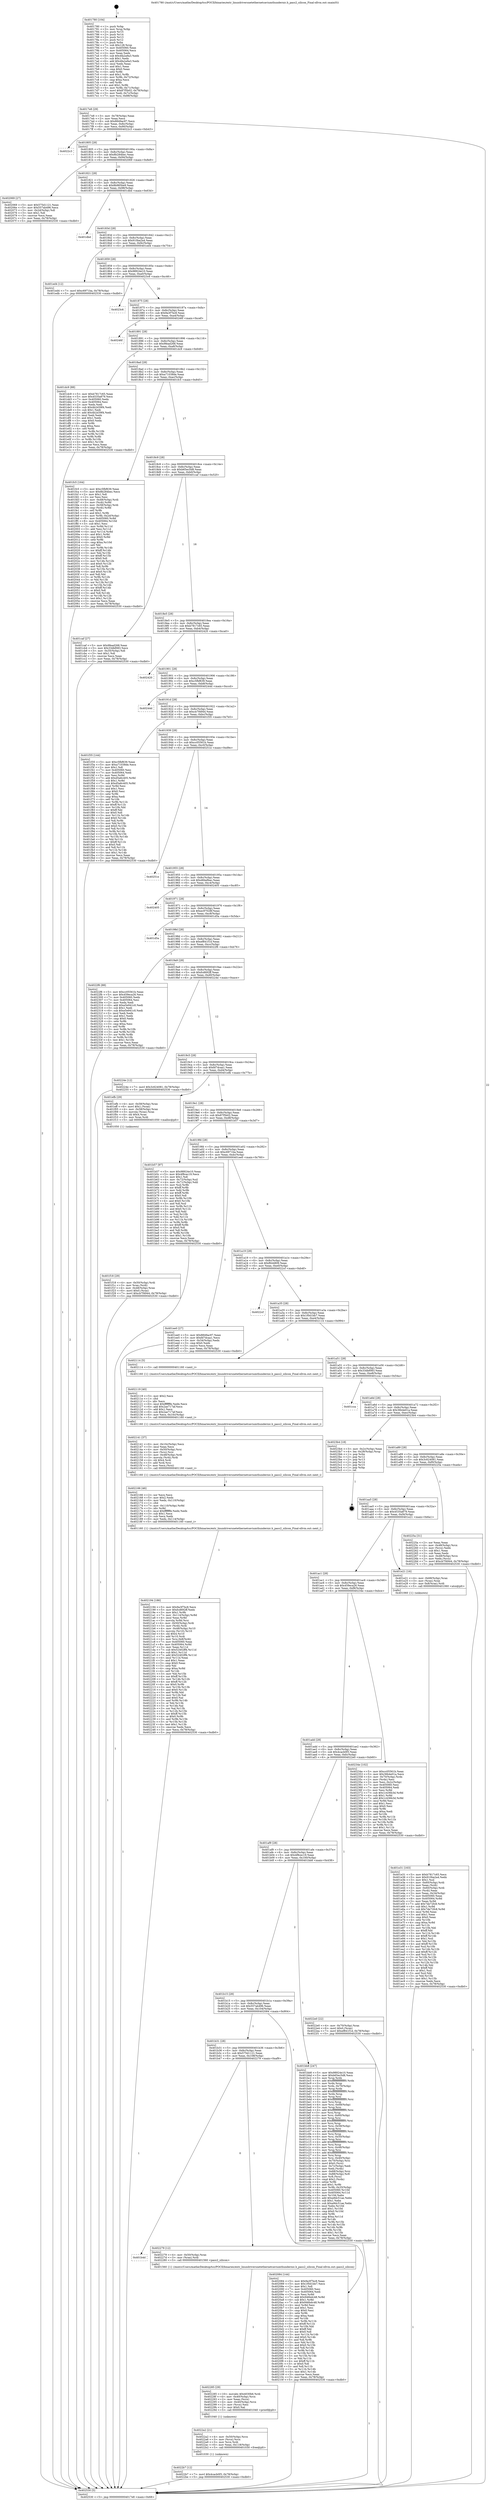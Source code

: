 digraph "0x401780" {
  label = "0x401780 (/mnt/c/Users/mathe/Desktop/tcc/POCII/binaries/extr_linuxdriversnetethernetcaviumthundernic.h_pass2_silicon_Final-ollvm.out::main(0))"
  labelloc = "t"
  node[shape=record]

  Entry [label="",width=0.3,height=0.3,shape=circle,fillcolor=black,style=filled]
  "0x4017e8" [label="{
     0x4017e8 [29]\l
     | [instrs]\l
     &nbsp;&nbsp;0x4017e8 \<+3\>: mov -0x78(%rbp),%eax\l
     &nbsp;&nbsp;0x4017eb \<+2\>: mov %eax,%ecx\l
     &nbsp;&nbsp;0x4017ed \<+6\>: sub $0x8849ac97,%ecx\l
     &nbsp;&nbsp;0x4017f3 \<+6\>: mov %eax,-0x8c(%rbp)\l
     &nbsp;&nbsp;0x4017f9 \<+6\>: mov %ecx,-0x90(%rbp)\l
     &nbsp;&nbsp;0x4017ff \<+6\>: je 00000000004022c3 \<main+0xb43\>\l
  }"]
  "0x4022c3" [label="{
     0x4022c3\l
  }", style=dashed]
  "0x401805" [label="{
     0x401805 [28]\l
     | [instrs]\l
     &nbsp;&nbsp;0x401805 \<+5\>: jmp 000000000040180a \<main+0x8a\>\l
     &nbsp;&nbsp;0x40180a \<+6\>: mov -0x8c(%rbp),%eax\l
     &nbsp;&nbsp;0x401810 \<+5\>: sub $0x8b284bec,%eax\l
     &nbsp;&nbsp;0x401815 \<+6\>: mov %eax,-0x94(%rbp)\l
     &nbsp;&nbsp;0x40181b \<+6\>: je 0000000000402069 \<main+0x8e9\>\l
  }"]
  Exit [label="",width=0.3,height=0.3,shape=circle,fillcolor=black,style=filled,peripheries=2]
  "0x402069" [label="{
     0x402069 [27]\l
     | [instrs]\l
     &nbsp;&nbsp;0x402069 \<+5\>: mov $0x575d1121,%eax\l
     &nbsp;&nbsp;0x40206e \<+5\>: mov $0x557ab496,%ecx\l
     &nbsp;&nbsp;0x402073 \<+3\>: mov -0x2d(%rbp),%dl\l
     &nbsp;&nbsp;0x402076 \<+3\>: test $0x1,%dl\l
     &nbsp;&nbsp;0x402079 \<+3\>: cmovne %ecx,%eax\l
     &nbsp;&nbsp;0x40207c \<+3\>: mov %eax,-0x78(%rbp)\l
     &nbsp;&nbsp;0x40207f \<+5\>: jmp 0000000000402530 \<main+0xdb0\>\l
  }"]
  "0x401821" [label="{
     0x401821 [28]\l
     | [instrs]\l
     &nbsp;&nbsp;0x401821 \<+5\>: jmp 0000000000401826 \<main+0xa6\>\l
     &nbsp;&nbsp;0x401826 \<+6\>: mov -0x8c(%rbp),%eax\l
     &nbsp;&nbsp;0x40182c \<+5\>: sub $0x8b985be9,%eax\l
     &nbsp;&nbsp;0x401831 \<+6\>: mov %eax,-0x98(%rbp)\l
     &nbsp;&nbsp;0x401837 \<+6\>: je 0000000000401dbd \<main+0x63d\>\l
  }"]
  "0x4022b7" [label="{
     0x4022b7 [12]\l
     | [instrs]\l
     &nbsp;&nbsp;0x4022b7 \<+7\>: movl $0x4cacb0f3,-0x78(%rbp)\l
     &nbsp;&nbsp;0x4022be \<+5\>: jmp 0000000000402530 \<main+0xdb0\>\l
  }"]
  "0x401dbd" [label="{
     0x401dbd\l
  }", style=dashed]
  "0x40183d" [label="{
     0x40183d [28]\l
     | [instrs]\l
     &nbsp;&nbsp;0x40183d \<+5\>: jmp 0000000000401842 \<main+0xc2\>\l
     &nbsp;&nbsp;0x401842 \<+6\>: mov -0x8c(%rbp),%eax\l
     &nbsp;&nbsp;0x401848 \<+5\>: sub $0x910ba2a4,%eax\l
     &nbsp;&nbsp;0x40184d \<+6\>: mov %eax,-0x9c(%rbp)\l
     &nbsp;&nbsp;0x401853 \<+6\>: je 0000000000401ed4 \<main+0x754\>\l
  }"]
  "0x4022a2" [label="{
     0x4022a2 [21]\l
     | [instrs]\l
     &nbsp;&nbsp;0x4022a2 \<+4\>: mov -0x50(%rbp),%rcx\l
     &nbsp;&nbsp;0x4022a6 \<+3\>: mov (%rcx),%rcx\l
     &nbsp;&nbsp;0x4022a9 \<+3\>: mov %rcx,%rdi\l
     &nbsp;&nbsp;0x4022ac \<+6\>: mov %eax,-0x118(%rbp)\l
     &nbsp;&nbsp;0x4022b2 \<+5\>: call 0000000000401030 \<free@plt\>\l
     | [calls]\l
     &nbsp;&nbsp;0x401030 \{1\} (unknown)\l
  }"]
  "0x401ed4" [label="{
     0x401ed4 [12]\l
     | [instrs]\l
     &nbsp;&nbsp;0x401ed4 \<+7\>: movl $0xc6971ba,-0x78(%rbp)\l
     &nbsp;&nbsp;0x401edb \<+5\>: jmp 0000000000402530 \<main+0xdb0\>\l
  }"]
  "0x401859" [label="{
     0x401859 [28]\l
     | [instrs]\l
     &nbsp;&nbsp;0x401859 \<+5\>: jmp 000000000040185e \<main+0xde\>\l
     &nbsp;&nbsp;0x40185e \<+6\>: mov -0x8c(%rbp),%eax\l
     &nbsp;&nbsp;0x401864 \<+5\>: sub $0x98924e10,%eax\l
     &nbsp;&nbsp;0x401869 \<+6\>: mov %eax,-0xa0(%rbp)\l
     &nbsp;&nbsp;0x40186f \<+6\>: je 00000000004023c6 \<main+0xc46\>\l
  }"]
  "0x402285" [label="{
     0x402285 [29]\l
     | [instrs]\l
     &nbsp;&nbsp;0x402285 \<+10\>: movabs $0x4030b6,%rdi\l
     &nbsp;&nbsp;0x40228f \<+4\>: mov -0x40(%rbp),%rcx\l
     &nbsp;&nbsp;0x402293 \<+2\>: mov %eax,(%rcx)\l
     &nbsp;&nbsp;0x402295 \<+4\>: mov -0x40(%rbp),%rcx\l
     &nbsp;&nbsp;0x402299 \<+2\>: mov (%rcx),%esi\l
     &nbsp;&nbsp;0x40229b \<+2\>: mov $0x0,%al\l
     &nbsp;&nbsp;0x40229d \<+5\>: call 0000000000401040 \<printf@plt\>\l
     | [calls]\l
     &nbsp;&nbsp;0x401040 \{1\} (unknown)\l
  }"]
  "0x4023c6" [label="{
     0x4023c6\l
  }", style=dashed]
  "0x401875" [label="{
     0x401875 [28]\l
     | [instrs]\l
     &nbsp;&nbsp;0x401875 \<+5\>: jmp 000000000040187a \<main+0xfa\>\l
     &nbsp;&nbsp;0x40187a \<+6\>: mov -0x8c(%rbp),%eax\l
     &nbsp;&nbsp;0x401880 \<+5\>: sub $0x9a3f7bc8,%eax\l
     &nbsp;&nbsp;0x401885 \<+6\>: mov %eax,-0xa4(%rbp)\l
     &nbsp;&nbsp;0x40188b \<+6\>: je 000000000040246f \<main+0xcef\>\l
  }"]
  "0x401b4d" [label="{
     0x401b4d\l
  }", style=dashed]
  "0x40246f" [label="{
     0x40246f\l
  }", style=dashed]
  "0x401891" [label="{
     0x401891 [28]\l
     | [instrs]\l
     &nbsp;&nbsp;0x401891 \<+5\>: jmp 0000000000401896 \<main+0x116\>\l
     &nbsp;&nbsp;0x401896 \<+6\>: mov -0x8c(%rbp),%eax\l
     &nbsp;&nbsp;0x40189c \<+5\>: sub $0x9fead268,%eax\l
     &nbsp;&nbsp;0x4018a1 \<+6\>: mov %eax,-0xa8(%rbp)\l
     &nbsp;&nbsp;0x4018a7 \<+6\>: je 0000000000401dc9 \<main+0x649\>\l
  }"]
  "0x402279" [label="{
     0x402279 [12]\l
     | [instrs]\l
     &nbsp;&nbsp;0x402279 \<+4\>: mov -0x50(%rbp),%rax\l
     &nbsp;&nbsp;0x40227d \<+3\>: mov (%rax),%rdi\l
     &nbsp;&nbsp;0x402280 \<+5\>: call 0000000000401560 \<pass2_silicon\>\l
     | [calls]\l
     &nbsp;&nbsp;0x401560 \{1\} (/mnt/c/Users/mathe/Desktop/tcc/POCII/binaries/extr_linuxdriversnetethernetcaviumthundernic.h_pass2_silicon_Final-ollvm.out::pass2_silicon)\l
  }"]
  "0x401dc9" [label="{
     0x401dc9 [88]\l
     | [instrs]\l
     &nbsp;&nbsp;0x401dc9 \<+5\>: mov $0xb7817c65,%eax\l
     &nbsp;&nbsp;0x401dce \<+5\>: mov $0x4535a879,%ecx\l
     &nbsp;&nbsp;0x401dd3 \<+7\>: mov 0x405060,%edx\l
     &nbsp;&nbsp;0x401dda \<+7\>: mov 0x405064,%esi\l
     &nbsp;&nbsp;0x401de1 \<+2\>: mov %edx,%edi\l
     &nbsp;&nbsp;0x401de3 \<+6\>: sub $0x4b2d39f4,%edi\l
     &nbsp;&nbsp;0x401de9 \<+3\>: sub $0x1,%edi\l
     &nbsp;&nbsp;0x401dec \<+6\>: add $0x4b2d39f4,%edi\l
     &nbsp;&nbsp;0x401df2 \<+3\>: imul %edi,%edx\l
     &nbsp;&nbsp;0x401df5 \<+3\>: and $0x1,%edx\l
     &nbsp;&nbsp;0x401df8 \<+3\>: cmp $0x0,%edx\l
     &nbsp;&nbsp;0x401dfb \<+4\>: sete %r8b\l
     &nbsp;&nbsp;0x401dff \<+3\>: cmp $0xa,%esi\l
     &nbsp;&nbsp;0x401e02 \<+4\>: setl %r9b\l
     &nbsp;&nbsp;0x401e06 \<+3\>: mov %r8b,%r10b\l
     &nbsp;&nbsp;0x401e09 \<+3\>: and %r9b,%r10b\l
     &nbsp;&nbsp;0x401e0c \<+3\>: xor %r9b,%r8b\l
     &nbsp;&nbsp;0x401e0f \<+3\>: or %r8b,%r10b\l
     &nbsp;&nbsp;0x401e12 \<+4\>: test $0x1,%r10b\l
     &nbsp;&nbsp;0x401e16 \<+3\>: cmovne %ecx,%eax\l
     &nbsp;&nbsp;0x401e19 \<+3\>: mov %eax,-0x78(%rbp)\l
     &nbsp;&nbsp;0x401e1c \<+5\>: jmp 0000000000402530 \<main+0xdb0\>\l
  }"]
  "0x4018ad" [label="{
     0x4018ad [28]\l
     | [instrs]\l
     &nbsp;&nbsp;0x4018ad \<+5\>: jmp 00000000004018b2 \<main+0x132\>\l
     &nbsp;&nbsp;0x4018b2 \<+6\>: mov -0x8c(%rbp),%eax\l
     &nbsp;&nbsp;0x4018b8 \<+5\>: sub $0xa71038de,%eax\l
     &nbsp;&nbsp;0x4018bd \<+6\>: mov %eax,-0xac(%rbp)\l
     &nbsp;&nbsp;0x4018c3 \<+6\>: je 0000000000401fc5 \<main+0x845\>\l
  }"]
  "0x402194" [label="{
     0x402194 [186]\l
     | [instrs]\l
     &nbsp;&nbsp;0x402194 \<+5\>: mov $0x9a3f7bc8,%ecx\l
     &nbsp;&nbsp;0x402199 \<+5\>: mov $0xfcd692ff,%edx\l
     &nbsp;&nbsp;0x40219e \<+3\>: mov $0x1,%r9b\l
     &nbsp;&nbsp;0x4021a1 \<+7\>: mov -0x114(%rbp),%r8d\l
     &nbsp;&nbsp;0x4021a8 \<+4\>: imul %eax,%r8d\l
     &nbsp;&nbsp;0x4021ac \<+3\>: movslq %r8d,%rsi\l
     &nbsp;&nbsp;0x4021af \<+4\>: mov -0x50(%rbp),%rdi\l
     &nbsp;&nbsp;0x4021b3 \<+3\>: mov (%rdi),%rdi\l
     &nbsp;&nbsp;0x4021b6 \<+4\>: mov -0x48(%rbp),%r10\l
     &nbsp;&nbsp;0x4021ba \<+3\>: movslq (%r10),%r10\l
     &nbsp;&nbsp;0x4021bd \<+4\>: shl $0x4,%r10\l
     &nbsp;&nbsp;0x4021c1 \<+3\>: add %r10,%rdi\l
     &nbsp;&nbsp;0x4021c4 \<+4\>: mov %rsi,0x8(%rdi)\l
     &nbsp;&nbsp;0x4021c8 \<+7\>: mov 0x405060,%eax\l
     &nbsp;&nbsp;0x4021cf \<+8\>: mov 0x405064,%r8d\l
     &nbsp;&nbsp;0x4021d7 \<+3\>: mov %eax,%r11d\l
     &nbsp;&nbsp;0x4021da \<+7\>: sub $0x52402ff4,%r11d\l
     &nbsp;&nbsp;0x4021e1 \<+4\>: sub $0x1,%r11d\l
     &nbsp;&nbsp;0x4021e5 \<+7\>: add $0x52402ff4,%r11d\l
     &nbsp;&nbsp;0x4021ec \<+4\>: imul %r11d,%eax\l
     &nbsp;&nbsp;0x4021f0 \<+3\>: and $0x1,%eax\l
     &nbsp;&nbsp;0x4021f3 \<+3\>: cmp $0x0,%eax\l
     &nbsp;&nbsp;0x4021f6 \<+3\>: sete %bl\l
     &nbsp;&nbsp;0x4021f9 \<+4\>: cmp $0xa,%r8d\l
     &nbsp;&nbsp;0x4021fd \<+4\>: setl %r14b\l
     &nbsp;&nbsp;0x402201 \<+3\>: mov %bl,%r15b\l
     &nbsp;&nbsp;0x402204 \<+4\>: xor $0xff,%r15b\l
     &nbsp;&nbsp;0x402208 \<+3\>: mov %r14b,%r12b\l
     &nbsp;&nbsp;0x40220b \<+4\>: xor $0xff,%r12b\l
     &nbsp;&nbsp;0x40220f \<+4\>: xor $0x0,%r9b\l
     &nbsp;&nbsp;0x402213 \<+3\>: mov %r15b,%r13b\l
     &nbsp;&nbsp;0x402216 \<+4\>: and $0x0,%r13b\l
     &nbsp;&nbsp;0x40221a \<+3\>: and %r9b,%bl\l
     &nbsp;&nbsp;0x40221d \<+3\>: mov %r12b,%al\l
     &nbsp;&nbsp;0x402220 \<+2\>: and $0x0,%al\l
     &nbsp;&nbsp;0x402222 \<+3\>: and %r9b,%r14b\l
     &nbsp;&nbsp;0x402225 \<+3\>: or %bl,%r13b\l
     &nbsp;&nbsp;0x402228 \<+3\>: or %r14b,%al\l
     &nbsp;&nbsp;0x40222b \<+3\>: xor %al,%r13b\l
     &nbsp;&nbsp;0x40222e \<+3\>: or %r12b,%r15b\l
     &nbsp;&nbsp;0x402231 \<+4\>: xor $0xff,%r15b\l
     &nbsp;&nbsp;0x402235 \<+4\>: or $0x0,%r9b\l
     &nbsp;&nbsp;0x402239 \<+3\>: and %r9b,%r15b\l
     &nbsp;&nbsp;0x40223c \<+3\>: or %r15b,%r13b\l
     &nbsp;&nbsp;0x40223f \<+4\>: test $0x1,%r13b\l
     &nbsp;&nbsp;0x402243 \<+3\>: cmovne %edx,%ecx\l
     &nbsp;&nbsp;0x402246 \<+3\>: mov %ecx,-0x78(%rbp)\l
     &nbsp;&nbsp;0x402249 \<+5\>: jmp 0000000000402530 \<main+0xdb0\>\l
  }"]
  "0x401fc5" [label="{
     0x401fc5 [164]\l
     | [instrs]\l
     &nbsp;&nbsp;0x401fc5 \<+5\>: mov $0xc5fbf639,%eax\l
     &nbsp;&nbsp;0x401fca \<+5\>: mov $0x8b284bec,%ecx\l
     &nbsp;&nbsp;0x401fcf \<+2\>: mov $0x1,%dl\l
     &nbsp;&nbsp;0x401fd1 \<+2\>: xor %esi,%esi\l
     &nbsp;&nbsp;0x401fd3 \<+4\>: mov -0x48(%rbp),%rdi\l
     &nbsp;&nbsp;0x401fd7 \<+3\>: mov (%rdi),%r8d\l
     &nbsp;&nbsp;0x401fda \<+4\>: mov -0x58(%rbp),%rdi\l
     &nbsp;&nbsp;0x401fde \<+3\>: cmp (%rdi),%r8d\l
     &nbsp;&nbsp;0x401fe1 \<+4\>: setl %r9b\l
     &nbsp;&nbsp;0x401fe5 \<+4\>: and $0x1,%r9b\l
     &nbsp;&nbsp;0x401fe9 \<+4\>: mov %r9b,-0x2d(%rbp)\l
     &nbsp;&nbsp;0x401fed \<+8\>: mov 0x405060,%r8d\l
     &nbsp;&nbsp;0x401ff5 \<+8\>: mov 0x405064,%r10d\l
     &nbsp;&nbsp;0x401ffd \<+3\>: sub $0x1,%esi\l
     &nbsp;&nbsp;0x402000 \<+3\>: mov %r8d,%r11d\l
     &nbsp;&nbsp;0x402003 \<+3\>: add %esi,%r11d\l
     &nbsp;&nbsp;0x402006 \<+4\>: imul %r11d,%r8d\l
     &nbsp;&nbsp;0x40200a \<+4\>: and $0x1,%r8d\l
     &nbsp;&nbsp;0x40200e \<+4\>: cmp $0x0,%r8d\l
     &nbsp;&nbsp;0x402012 \<+4\>: sete %r9b\l
     &nbsp;&nbsp;0x402016 \<+4\>: cmp $0xa,%r10d\l
     &nbsp;&nbsp;0x40201a \<+3\>: setl %bl\l
     &nbsp;&nbsp;0x40201d \<+3\>: mov %r9b,%r14b\l
     &nbsp;&nbsp;0x402020 \<+4\>: xor $0xff,%r14b\l
     &nbsp;&nbsp;0x402024 \<+3\>: mov %bl,%r15b\l
     &nbsp;&nbsp;0x402027 \<+4\>: xor $0xff,%r15b\l
     &nbsp;&nbsp;0x40202b \<+3\>: xor $0x0,%dl\l
     &nbsp;&nbsp;0x40202e \<+3\>: mov %r14b,%r12b\l
     &nbsp;&nbsp;0x402031 \<+4\>: and $0x0,%r12b\l
     &nbsp;&nbsp;0x402035 \<+3\>: and %dl,%r9b\l
     &nbsp;&nbsp;0x402038 \<+3\>: mov %r15b,%r13b\l
     &nbsp;&nbsp;0x40203b \<+4\>: and $0x0,%r13b\l
     &nbsp;&nbsp;0x40203f \<+2\>: and %dl,%bl\l
     &nbsp;&nbsp;0x402041 \<+3\>: or %r9b,%r12b\l
     &nbsp;&nbsp;0x402044 \<+3\>: or %bl,%r13b\l
     &nbsp;&nbsp;0x402047 \<+3\>: xor %r13b,%r12b\l
     &nbsp;&nbsp;0x40204a \<+3\>: or %r15b,%r14b\l
     &nbsp;&nbsp;0x40204d \<+4\>: xor $0xff,%r14b\l
     &nbsp;&nbsp;0x402051 \<+3\>: or $0x0,%dl\l
     &nbsp;&nbsp;0x402054 \<+3\>: and %dl,%r14b\l
     &nbsp;&nbsp;0x402057 \<+3\>: or %r14b,%r12b\l
     &nbsp;&nbsp;0x40205a \<+4\>: test $0x1,%r12b\l
     &nbsp;&nbsp;0x40205e \<+3\>: cmovne %ecx,%eax\l
     &nbsp;&nbsp;0x402061 \<+3\>: mov %eax,-0x78(%rbp)\l
     &nbsp;&nbsp;0x402064 \<+5\>: jmp 0000000000402530 \<main+0xdb0\>\l
  }"]
  "0x4018c9" [label="{
     0x4018c9 [28]\l
     | [instrs]\l
     &nbsp;&nbsp;0x4018c9 \<+5\>: jmp 00000000004018ce \<main+0x14e\>\l
     &nbsp;&nbsp;0x4018ce \<+6\>: mov -0x8c(%rbp),%eax\l
     &nbsp;&nbsp;0x4018d4 \<+5\>: sub $0xb65ec5d8,%eax\l
     &nbsp;&nbsp;0x4018d9 \<+6\>: mov %eax,-0xb0(%rbp)\l
     &nbsp;&nbsp;0x4018df \<+6\>: je 0000000000401caf \<main+0x52f\>\l
  }"]
  "0x402166" [label="{
     0x402166 [46]\l
     | [instrs]\l
     &nbsp;&nbsp;0x402166 \<+2\>: xor %ecx,%ecx\l
     &nbsp;&nbsp;0x402168 \<+5\>: mov $0x2,%edx\l
     &nbsp;&nbsp;0x40216d \<+6\>: mov %edx,-0x110(%rbp)\l
     &nbsp;&nbsp;0x402173 \<+1\>: cltd\l
     &nbsp;&nbsp;0x402174 \<+7\>: mov -0x110(%rbp),%r8d\l
     &nbsp;&nbsp;0x40217b \<+3\>: idiv %r8d\l
     &nbsp;&nbsp;0x40217e \<+6\>: imul $0xfffffffe,%edx,%edx\l
     &nbsp;&nbsp;0x402184 \<+3\>: sub $0x1,%ecx\l
     &nbsp;&nbsp;0x402187 \<+2\>: sub %ecx,%edx\l
     &nbsp;&nbsp;0x402189 \<+6\>: mov %edx,-0x114(%rbp)\l
     &nbsp;&nbsp;0x40218f \<+5\>: call 0000000000401160 \<next_i\>\l
     | [calls]\l
     &nbsp;&nbsp;0x401160 \{1\} (/mnt/c/Users/mathe/Desktop/tcc/POCII/binaries/extr_linuxdriversnetethernetcaviumthundernic.h_pass2_silicon_Final-ollvm.out::next_i)\l
  }"]
  "0x401caf" [label="{
     0x401caf [27]\l
     | [instrs]\l
     &nbsp;&nbsp;0x401caf \<+5\>: mov $0x9fead268,%eax\l
     &nbsp;&nbsp;0x401cb4 \<+5\>: mov $0x33dbf083,%ecx\l
     &nbsp;&nbsp;0x401cb9 \<+3\>: mov -0x35(%rbp),%dl\l
     &nbsp;&nbsp;0x401cbc \<+3\>: test $0x1,%dl\l
     &nbsp;&nbsp;0x401cbf \<+3\>: cmovne %ecx,%eax\l
     &nbsp;&nbsp;0x401cc2 \<+3\>: mov %eax,-0x78(%rbp)\l
     &nbsp;&nbsp;0x401cc5 \<+5\>: jmp 0000000000402530 \<main+0xdb0\>\l
  }"]
  "0x4018e5" [label="{
     0x4018e5 [28]\l
     | [instrs]\l
     &nbsp;&nbsp;0x4018e5 \<+5\>: jmp 00000000004018ea \<main+0x16a\>\l
     &nbsp;&nbsp;0x4018ea \<+6\>: mov -0x8c(%rbp),%eax\l
     &nbsp;&nbsp;0x4018f0 \<+5\>: sub $0xb7817c65,%eax\l
     &nbsp;&nbsp;0x4018f5 \<+6\>: mov %eax,-0xb4(%rbp)\l
     &nbsp;&nbsp;0x4018fb \<+6\>: je 0000000000402420 \<main+0xca0\>\l
  }"]
  "0x402141" [label="{
     0x402141 [37]\l
     | [instrs]\l
     &nbsp;&nbsp;0x402141 \<+6\>: mov -0x10c(%rbp),%ecx\l
     &nbsp;&nbsp;0x402147 \<+3\>: imul %eax,%ecx\l
     &nbsp;&nbsp;0x40214a \<+4\>: mov -0x50(%rbp),%rsi\l
     &nbsp;&nbsp;0x40214e \<+3\>: mov (%rsi),%rsi\l
     &nbsp;&nbsp;0x402151 \<+4\>: mov -0x48(%rbp),%rdi\l
     &nbsp;&nbsp;0x402155 \<+3\>: movslq (%rdi),%rdi\l
     &nbsp;&nbsp;0x402158 \<+4\>: shl $0x4,%rdi\l
     &nbsp;&nbsp;0x40215c \<+3\>: add %rdi,%rsi\l
     &nbsp;&nbsp;0x40215f \<+2\>: mov %ecx,(%rsi)\l
     &nbsp;&nbsp;0x402161 \<+5\>: call 0000000000401160 \<next_i\>\l
     | [calls]\l
     &nbsp;&nbsp;0x401160 \{1\} (/mnt/c/Users/mathe/Desktop/tcc/POCII/binaries/extr_linuxdriversnetethernetcaviumthundernic.h_pass2_silicon_Final-ollvm.out::next_i)\l
  }"]
  "0x402420" [label="{
     0x402420\l
  }", style=dashed]
  "0x401901" [label="{
     0x401901 [28]\l
     | [instrs]\l
     &nbsp;&nbsp;0x401901 \<+5\>: jmp 0000000000401906 \<main+0x186\>\l
     &nbsp;&nbsp;0x401906 \<+6\>: mov -0x8c(%rbp),%eax\l
     &nbsp;&nbsp;0x40190c \<+5\>: sub $0xc5fbf639,%eax\l
     &nbsp;&nbsp;0x401911 \<+6\>: mov %eax,-0xb8(%rbp)\l
     &nbsp;&nbsp;0x401917 \<+6\>: je 000000000040244d \<main+0xccd\>\l
  }"]
  "0x402119" [label="{
     0x402119 [40]\l
     | [instrs]\l
     &nbsp;&nbsp;0x402119 \<+5\>: mov $0x2,%ecx\l
     &nbsp;&nbsp;0x40211e \<+1\>: cltd\l
     &nbsp;&nbsp;0x40211f \<+2\>: idiv %ecx\l
     &nbsp;&nbsp;0x402121 \<+6\>: imul $0xfffffffe,%edx,%ecx\l
     &nbsp;&nbsp;0x402127 \<+6\>: add $0x2ae717af,%ecx\l
     &nbsp;&nbsp;0x40212d \<+3\>: add $0x1,%ecx\l
     &nbsp;&nbsp;0x402130 \<+6\>: sub $0x2ae717af,%ecx\l
     &nbsp;&nbsp;0x402136 \<+6\>: mov %ecx,-0x10c(%rbp)\l
     &nbsp;&nbsp;0x40213c \<+5\>: call 0000000000401160 \<next_i\>\l
     | [calls]\l
     &nbsp;&nbsp;0x401160 \{1\} (/mnt/c/Users/mathe/Desktop/tcc/POCII/binaries/extr_linuxdriversnetethernetcaviumthundernic.h_pass2_silicon_Final-ollvm.out::next_i)\l
  }"]
  "0x40244d" [label="{
     0x40244d\l
  }", style=dashed]
  "0x40191d" [label="{
     0x40191d [28]\l
     | [instrs]\l
     &nbsp;&nbsp;0x40191d \<+5\>: jmp 0000000000401922 \<main+0x1a2\>\l
     &nbsp;&nbsp;0x401922 \<+6\>: mov -0x8c(%rbp),%eax\l
     &nbsp;&nbsp;0x401928 \<+5\>: sub $0xcb7f4944,%eax\l
     &nbsp;&nbsp;0x40192d \<+6\>: mov %eax,-0xbc(%rbp)\l
     &nbsp;&nbsp;0x401933 \<+6\>: je 0000000000401f35 \<main+0x7b5\>\l
  }"]
  "0x401b31" [label="{
     0x401b31 [28]\l
     | [instrs]\l
     &nbsp;&nbsp;0x401b31 \<+5\>: jmp 0000000000401b36 \<main+0x3b6\>\l
     &nbsp;&nbsp;0x401b36 \<+6\>: mov -0x8c(%rbp),%eax\l
     &nbsp;&nbsp;0x401b3c \<+5\>: sub $0x575d1121,%eax\l
     &nbsp;&nbsp;0x401b41 \<+6\>: mov %eax,-0x108(%rbp)\l
     &nbsp;&nbsp;0x401b47 \<+6\>: je 0000000000402279 \<main+0xaf9\>\l
  }"]
  "0x401f35" [label="{
     0x401f35 [144]\l
     | [instrs]\l
     &nbsp;&nbsp;0x401f35 \<+5\>: mov $0xc5fbf639,%eax\l
     &nbsp;&nbsp;0x401f3a \<+5\>: mov $0xa71038de,%ecx\l
     &nbsp;&nbsp;0x401f3f \<+2\>: mov $0x1,%dl\l
     &nbsp;&nbsp;0x401f41 \<+7\>: mov 0x405060,%esi\l
     &nbsp;&nbsp;0x401f48 \<+7\>: mov 0x405064,%edi\l
     &nbsp;&nbsp;0x401f4f \<+3\>: mov %esi,%r8d\l
     &nbsp;&nbsp;0x401f52 \<+7\>: add $0xd5a6c405,%r8d\l
     &nbsp;&nbsp;0x401f59 \<+4\>: sub $0x1,%r8d\l
     &nbsp;&nbsp;0x401f5d \<+7\>: sub $0xd5a6c405,%r8d\l
     &nbsp;&nbsp;0x401f64 \<+4\>: imul %r8d,%esi\l
     &nbsp;&nbsp;0x401f68 \<+3\>: and $0x1,%esi\l
     &nbsp;&nbsp;0x401f6b \<+3\>: cmp $0x0,%esi\l
     &nbsp;&nbsp;0x401f6e \<+4\>: sete %r9b\l
     &nbsp;&nbsp;0x401f72 \<+3\>: cmp $0xa,%edi\l
     &nbsp;&nbsp;0x401f75 \<+4\>: setl %r10b\l
     &nbsp;&nbsp;0x401f79 \<+3\>: mov %r9b,%r11b\l
     &nbsp;&nbsp;0x401f7c \<+4\>: xor $0xff,%r11b\l
     &nbsp;&nbsp;0x401f80 \<+3\>: mov %r10b,%bl\l
     &nbsp;&nbsp;0x401f83 \<+3\>: xor $0xff,%bl\l
     &nbsp;&nbsp;0x401f86 \<+3\>: xor $0x0,%dl\l
     &nbsp;&nbsp;0x401f89 \<+3\>: mov %r11b,%r14b\l
     &nbsp;&nbsp;0x401f8c \<+4\>: and $0x0,%r14b\l
     &nbsp;&nbsp;0x401f90 \<+3\>: and %dl,%r9b\l
     &nbsp;&nbsp;0x401f93 \<+3\>: mov %bl,%r15b\l
     &nbsp;&nbsp;0x401f96 \<+4\>: and $0x0,%r15b\l
     &nbsp;&nbsp;0x401f9a \<+3\>: and %dl,%r10b\l
     &nbsp;&nbsp;0x401f9d \<+3\>: or %r9b,%r14b\l
     &nbsp;&nbsp;0x401fa0 \<+3\>: or %r10b,%r15b\l
     &nbsp;&nbsp;0x401fa3 \<+3\>: xor %r15b,%r14b\l
     &nbsp;&nbsp;0x401fa6 \<+3\>: or %bl,%r11b\l
     &nbsp;&nbsp;0x401fa9 \<+4\>: xor $0xff,%r11b\l
     &nbsp;&nbsp;0x401fad \<+3\>: or $0x0,%dl\l
     &nbsp;&nbsp;0x401fb0 \<+3\>: and %dl,%r11b\l
     &nbsp;&nbsp;0x401fb3 \<+3\>: or %r11b,%r14b\l
     &nbsp;&nbsp;0x401fb6 \<+4\>: test $0x1,%r14b\l
     &nbsp;&nbsp;0x401fba \<+3\>: cmovne %ecx,%eax\l
     &nbsp;&nbsp;0x401fbd \<+3\>: mov %eax,-0x78(%rbp)\l
     &nbsp;&nbsp;0x401fc0 \<+5\>: jmp 0000000000402530 \<main+0xdb0\>\l
  }"]
  "0x401939" [label="{
     0x401939 [28]\l
     | [instrs]\l
     &nbsp;&nbsp;0x401939 \<+5\>: jmp 000000000040193e \<main+0x1be\>\l
     &nbsp;&nbsp;0x40193e \<+6\>: mov -0x8c(%rbp),%eax\l
     &nbsp;&nbsp;0x401944 \<+5\>: sub $0xcc05561b,%eax\l
     &nbsp;&nbsp;0x401949 \<+6\>: mov %eax,-0xc0(%rbp)\l
     &nbsp;&nbsp;0x40194f \<+6\>: je 000000000040251e \<main+0xd9e\>\l
  }"]
  "0x402084" [label="{
     0x402084 [144]\l
     | [instrs]\l
     &nbsp;&nbsp;0x402084 \<+5\>: mov $0x9a3f7bc8,%eax\l
     &nbsp;&nbsp;0x402089 \<+5\>: mov $0x1f0d1bb7,%ecx\l
     &nbsp;&nbsp;0x40208e \<+2\>: mov $0x1,%dl\l
     &nbsp;&nbsp;0x402090 \<+7\>: mov 0x405060,%esi\l
     &nbsp;&nbsp;0x402097 \<+7\>: mov 0x405064,%edi\l
     &nbsp;&nbsp;0x40209e \<+3\>: mov %esi,%r8d\l
     &nbsp;&nbsp;0x4020a1 \<+7\>: add $0x946bdc48,%r8d\l
     &nbsp;&nbsp;0x4020a8 \<+4\>: sub $0x1,%r8d\l
     &nbsp;&nbsp;0x4020ac \<+7\>: sub $0x946bdc48,%r8d\l
     &nbsp;&nbsp;0x4020b3 \<+4\>: imul %r8d,%esi\l
     &nbsp;&nbsp;0x4020b7 \<+3\>: and $0x1,%esi\l
     &nbsp;&nbsp;0x4020ba \<+3\>: cmp $0x0,%esi\l
     &nbsp;&nbsp;0x4020bd \<+4\>: sete %r9b\l
     &nbsp;&nbsp;0x4020c1 \<+3\>: cmp $0xa,%edi\l
     &nbsp;&nbsp;0x4020c4 \<+4\>: setl %r10b\l
     &nbsp;&nbsp;0x4020c8 \<+3\>: mov %r9b,%r11b\l
     &nbsp;&nbsp;0x4020cb \<+4\>: xor $0xff,%r11b\l
     &nbsp;&nbsp;0x4020cf \<+3\>: mov %r10b,%bl\l
     &nbsp;&nbsp;0x4020d2 \<+3\>: xor $0xff,%bl\l
     &nbsp;&nbsp;0x4020d5 \<+3\>: xor $0x0,%dl\l
     &nbsp;&nbsp;0x4020d8 \<+3\>: mov %r11b,%r14b\l
     &nbsp;&nbsp;0x4020db \<+4\>: and $0x0,%r14b\l
     &nbsp;&nbsp;0x4020df \<+3\>: and %dl,%r9b\l
     &nbsp;&nbsp;0x4020e2 \<+3\>: mov %bl,%r15b\l
     &nbsp;&nbsp;0x4020e5 \<+4\>: and $0x0,%r15b\l
     &nbsp;&nbsp;0x4020e9 \<+3\>: and %dl,%r10b\l
     &nbsp;&nbsp;0x4020ec \<+3\>: or %r9b,%r14b\l
     &nbsp;&nbsp;0x4020ef \<+3\>: or %r10b,%r15b\l
     &nbsp;&nbsp;0x4020f2 \<+3\>: xor %r15b,%r14b\l
     &nbsp;&nbsp;0x4020f5 \<+3\>: or %bl,%r11b\l
     &nbsp;&nbsp;0x4020f8 \<+4\>: xor $0xff,%r11b\l
     &nbsp;&nbsp;0x4020fc \<+3\>: or $0x0,%dl\l
     &nbsp;&nbsp;0x4020ff \<+3\>: and %dl,%r11b\l
     &nbsp;&nbsp;0x402102 \<+3\>: or %r11b,%r14b\l
     &nbsp;&nbsp;0x402105 \<+4\>: test $0x1,%r14b\l
     &nbsp;&nbsp;0x402109 \<+3\>: cmovne %ecx,%eax\l
     &nbsp;&nbsp;0x40210c \<+3\>: mov %eax,-0x78(%rbp)\l
     &nbsp;&nbsp;0x40210f \<+5\>: jmp 0000000000402530 \<main+0xdb0\>\l
  }"]
  "0x40251e" [label="{
     0x40251e\l
  }", style=dashed]
  "0x401955" [label="{
     0x401955 [28]\l
     | [instrs]\l
     &nbsp;&nbsp;0x401955 \<+5\>: jmp 000000000040195a \<main+0x1da\>\l
     &nbsp;&nbsp;0x40195a \<+6\>: mov -0x8c(%rbp),%eax\l
     &nbsp;&nbsp;0x401960 \<+5\>: sub $0xd6befbac,%eax\l
     &nbsp;&nbsp;0x401965 \<+6\>: mov %eax,-0xc4(%rbp)\l
     &nbsp;&nbsp;0x40196b \<+6\>: je 0000000000402405 \<main+0xc85\>\l
  }"]
  "0x401f18" [label="{
     0x401f18 [29]\l
     | [instrs]\l
     &nbsp;&nbsp;0x401f18 \<+4\>: mov -0x50(%rbp),%rdi\l
     &nbsp;&nbsp;0x401f1c \<+3\>: mov %rax,(%rdi)\l
     &nbsp;&nbsp;0x401f1f \<+4\>: mov -0x48(%rbp),%rax\l
     &nbsp;&nbsp;0x401f23 \<+6\>: movl $0x0,(%rax)\l
     &nbsp;&nbsp;0x401f29 \<+7\>: movl $0xcb7f4944,-0x78(%rbp)\l
     &nbsp;&nbsp;0x401f30 \<+5\>: jmp 0000000000402530 \<main+0xdb0\>\l
  }"]
  "0x402405" [label="{
     0x402405\l
  }", style=dashed]
  "0x401971" [label="{
     0x401971 [28]\l
     | [instrs]\l
     &nbsp;&nbsp;0x401971 \<+5\>: jmp 0000000000401976 \<main+0x1f6\>\l
     &nbsp;&nbsp;0x401976 \<+6\>: mov -0x8c(%rbp),%eax\l
     &nbsp;&nbsp;0x40197c \<+5\>: sub $0xec97028f,%eax\l
     &nbsp;&nbsp;0x401981 \<+6\>: mov %eax,-0xc8(%rbp)\l
     &nbsp;&nbsp;0x401987 \<+6\>: je 0000000000401d5a \<main+0x5da\>\l
  }"]
  "0x401e31" [label="{
     0x401e31 [163]\l
     | [instrs]\l
     &nbsp;&nbsp;0x401e31 \<+5\>: mov $0xb7817c65,%ecx\l
     &nbsp;&nbsp;0x401e36 \<+5\>: mov $0x910ba2a4,%edx\l
     &nbsp;&nbsp;0x401e3b \<+3\>: mov $0x1,%sil\l
     &nbsp;&nbsp;0x401e3e \<+4\>: mov -0x60(%rbp),%rdi\l
     &nbsp;&nbsp;0x401e42 \<+2\>: mov %eax,(%rdi)\l
     &nbsp;&nbsp;0x401e44 \<+4\>: mov -0x60(%rbp),%rdi\l
     &nbsp;&nbsp;0x401e48 \<+2\>: mov (%rdi),%eax\l
     &nbsp;&nbsp;0x401e4a \<+3\>: mov %eax,-0x34(%rbp)\l
     &nbsp;&nbsp;0x401e4d \<+7\>: mov 0x405060,%eax\l
     &nbsp;&nbsp;0x401e54 \<+8\>: mov 0x405064,%r8d\l
     &nbsp;&nbsp;0x401e5c \<+3\>: mov %eax,%r9d\l
     &nbsp;&nbsp;0x401e5f \<+7\>: add $0x7de72fc8,%r9d\l
     &nbsp;&nbsp;0x401e66 \<+4\>: sub $0x1,%r9d\l
     &nbsp;&nbsp;0x401e6a \<+7\>: sub $0x7de72fc8,%r9d\l
     &nbsp;&nbsp;0x401e71 \<+4\>: imul %r9d,%eax\l
     &nbsp;&nbsp;0x401e75 \<+3\>: and $0x1,%eax\l
     &nbsp;&nbsp;0x401e78 \<+3\>: cmp $0x0,%eax\l
     &nbsp;&nbsp;0x401e7b \<+4\>: sete %r10b\l
     &nbsp;&nbsp;0x401e7f \<+4\>: cmp $0xa,%r8d\l
     &nbsp;&nbsp;0x401e83 \<+4\>: setl %r11b\l
     &nbsp;&nbsp;0x401e87 \<+3\>: mov %r10b,%bl\l
     &nbsp;&nbsp;0x401e8a \<+3\>: xor $0xff,%bl\l
     &nbsp;&nbsp;0x401e8d \<+3\>: mov %r11b,%r14b\l
     &nbsp;&nbsp;0x401e90 \<+4\>: xor $0xff,%r14b\l
     &nbsp;&nbsp;0x401e94 \<+4\>: xor $0x1,%sil\l
     &nbsp;&nbsp;0x401e98 \<+3\>: mov %bl,%r15b\l
     &nbsp;&nbsp;0x401e9b \<+4\>: and $0xff,%r15b\l
     &nbsp;&nbsp;0x401e9f \<+3\>: and %sil,%r10b\l
     &nbsp;&nbsp;0x401ea2 \<+3\>: mov %r14b,%r12b\l
     &nbsp;&nbsp;0x401ea5 \<+4\>: and $0xff,%r12b\l
     &nbsp;&nbsp;0x401ea9 \<+3\>: and %sil,%r11b\l
     &nbsp;&nbsp;0x401eac \<+3\>: or %r10b,%r15b\l
     &nbsp;&nbsp;0x401eaf \<+3\>: or %r11b,%r12b\l
     &nbsp;&nbsp;0x401eb2 \<+3\>: xor %r12b,%r15b\l
     &nbsp;&nbsp;0x401eb5 \<+3\>: or %r14b,%bl\l
     &nbsp;&nbsp;0x401eb8 \<+3\>: xor $0xff,%bl\l
     &nbsp;&nbsp;0x401ebb \<+4\>: or $0x1,%sil\l
     &nbsp;&nbsp;0x401ebf \<+3\>: and %sil,%bl\l
     &nbsp;&nbsp;0x401ec2 \<+3\>: or %bl,%r15b\l
     &nbsp;&nbsp;0x401ec5 \<+4\>: test $0x1,%r15b\l
     &nbsp;&nbsp;0x401ec9 \<+3\>: cmovne %edx,%ecx\l
     &nbsp;&nbsp;0x401ecc \<+3\>: mov %ecx,-0x78(%rbp)\l
     &nbsp;&nbsp;0x401ecf \<+5\>: jmp 0000000000402530 \<main+0xdb0\>\l
  }"]
  "0x401d5a" [label="{
     0x401d5a\l
  }", style=dashed]
  "0x40198d" [label="{
     0x40198d [28]\l
     | [instrs]\l
     &nbsp;&nbsp;0x40198d \<+5\>: jmp 0000000000401992 \<main+0x212\>\l
     &nbsp;&nbsp;0x401992 \<+6\>: mov -0x8c(%rbp),%eax\l
     &nbsp;&nbsp;0x401998 \<+5\>: sub $0xef841f1d,%eax\l
     &nbsp;&nbsp;0x40199d \<+6\>: mov %eax,-0xcc(%rbp)\l
     &nbsp;&nbsp;0x4019a3 \<+6\>: je 00000000004022f6 \<main+0xb76\>\l
  }"]
  "0x401b15" [label="{
     0x401b15 [28]\l
     | [instrs]\l
     &nbsp;&nbsp;0x401b15 \<+5\>: jmp 0000000000401b1a \<main+0x39a\>\l
     &nbsp;&nbsp;0x401b1a \<+6\>: mov -0x8c(%rbp),%eax\l
     &nbsp;&nbsp;0x401b20 \<+5\>: sub $0x557ab496,%eax\l
     &nbsp;&nbsp;0x401b25 \<+6\>: mov %eax,-0x104(%rbp)\l
     &nbsp;&nbsp;0x401b2b \<+6\>: je 0000000000402084 \<main+0x904\>\l
  }"]
  "0x4022f6" [label="{
     0x4022f6 [88]\l
     | [instrs]\l
     &nbsp;&nbsp;0x4022f6 \<+5\>: mov $0xcc05561b,%eax\l
     &nbsp;&nbsp;0x4022fb \<+5\>: mov $0x459eca26,%ecx\l
     &nbsp;&nbsp;0x402300 \<+7\>: mov 0x405060,%edx\l
     &nbsp;&nbsp;0x402307 \<+7\>: mov 0x405064,%esi\l
     &nbsp;&nbsp;0x40230e \<+2\>: mov %edx,%edi\l
     &nbsp;&nbsp;0x402310 \<+6\>: add $0xe5e941c0,%edi\l
     &nbsp;&nbsp;0x402316 \<+3\>: sub $0x1,%edi\l
     &nbsp;&nbsp;0x402319 \<+6\>: sub $0xe5e941c0,%edi\l
     &nbsp;&nbsp;0x40231f \<+3\>: imul %edi,%edx\l
     &nbsp;&nbsp;0x402322 \<+3\>: and $0x1,%edx\l
     &nbsp;&nbsp;0x402325 \<+3\>: cmp $0x0,%edx\l
     &nbsp;&nbsp;0x402328 \<+4\>: sete %r8b\l
     &nbsp;&nbsp;0x40232c \<+3\>: cmp $0xa,%esi\l
     &nbsp;&nbsp;0x40232f \<+4\>: setl %r9b\l
     &nbsp;&nbsp;0x402333 \<+3\>: mov %r8b,%r10b\l
     &nbsp;&nbsp;0x402336 \<+3\>: and %r9b,%r10b\l
     &nbsp;&nbsp;0x402339 \<+3\>: xor %r9b,%r8b\l
     &nbsp;&nbsp;0x40233c \<+3\>: or %r8b,%r10b\l
     &nbsp;&nbsp;0x40233f \<+4\>: test $0x1,%r10b\l
     &nbsp;&nbsp;0x402343 \<+3\>: cmovne %ecx,%eax\l
     &nbsp;&nbsp;0x402346 \<+3\>: mov %eax,-0x78(%rbp)\l
     &nbsp;&nbsp;0x402349 \<+5\>: jmp 0000000000402530 \<main+0xdb0\>\l
  }"]
  "0x4019a9" [label="{
     0x4019a9 [28]\l
     | [instrs]\l
     &nbsp;&nbsp;0x4019a9 \<+5\>: jmp 00000000004019ae \<main+0x22e\>\l
     &nbsp;&nbsp;0x4019ae \<+6\>: mov -0x8c(%rbp),%eax\l
     &nbsp;&nbsp;0x4019b4 \<+5\>: sub $0xfcd692ff,%eax\l
     &nbsp;&nbsp;0x4019b9 \<+6\>: mov %eax,-0xd0(%rbp)\l
     &nbsp;&nbsp;0x4019bf \<+6\>: je 000000000040224e \<main+0xace\>\l
  }"]
  "0x401bb8" [label="{
     0x401bb8 [247]\l
     | [instrs]\l
     &nbsp;&nbsp;0x401bb8 \<+5\>: mov $0x98924e10,%eax\l
     &nbsp;&nbsp;0x401bbd \<+5\>: mov $0xb65ec5d8,%ecx\l
     &nbsp;&nbsp;0x401bc2 \<+3\>: mov %rsp,%rdx\l
     &nbsp;&nbsp;0x401bc5 \<+4\>: add $0xfffffffffffffff0,%rdx\l
     &nbsp;&nbsp;0x401bc9 \<+3\>: mov %rdx,%rsp\l
     &nbsp;&nbsp;0x401bcc \<+4\>: mov %rdx,-0x70(%rbp)\l
     &nbsp;&nbsp;0x401bd0 \<+3\>: mov %rsp,%rdx\l
     &nbsp;&nbsp;0x401bd3 \<+4\>: add $0xfffffffffffffff0,%rdx\l
     &nbsp;&nbsp;0x401bd7 \<+3\>: mov %rdx,%rsp\l
     &nbsp;&nbsp;0x401bda \<+3\>: mov %rsp,%rsi\l
     &nbsp;&nbsp;0x401bdd \<+4\>: add $0xfffffffffffffff0,%rsi\l
     &nbsp;&nbsp;0x401be1 \<+3\>: mov %rsi,%rsp\l
     &nbsp;&nbsp;0x401be4 \<+4\>: mov %rsi,-0x68(%rbp)\l
     &nbsp;&nbsp;0x401be8 \<+3\>: mov %rsp,%rsi\l
     &nbsp;&nbsp;0x401beb \<+4\>: add $0xfffffffffffffff0,%rsi\l
     &nbsp;&nbsp;0x401bef \<+3\>: mov %rsi,%rsp\l
     &nbsp;&nbsp;0x401bf2 \<+4\>: mov %rsi,-0x60(%rbp)\l
     &nbsp;&nbsp;0x401bf6 \<+3\>: mov %rsp,%rsi\l
     &nbsp;&nbsp;0x401bf9 \<+4\>: add $0xfffffffffffffff0,%rsi\l
     &nbsp;&nbsp;0x401bfd \<+3\>: mov %rsi,%rsp\l
     &nbsp;&nbsp;0x401c00 \<+4\>: mov %rsi,-0x58(%rbp)\l
     &nbsp;&nbsp;0x401c04 \<+3\>: mov %rsp,%rsi\l
     &nbsp;&nbsp;0x401c07 \<+4\>: add $0xfffffffffffffff0,%rsi\l
     &nbsp;&nbsp;0x401c0b \<+3\>: mov %rsi,%rsp\l
     &nbsp;&nbsp;0x401c0e \<+4\>: mov %rsi,-0x50(%rbp)\l
     &nbsp;&nbsp;0x401c12 \<+3\>: mov %rsp,%rsi\l
     &nbsp;&nbsp;0x401c15 \<+4\>: add $0xfffffffffffffff0,%rsi\l
     &nbsp;&nbsp;0x401c19 \<+3\>: mov %rsi,%rsp\l
     &nbsp;&nbsp;0x401c1c \<+4\>: mov %rsi,-0x48(%rbp)\l
     &nbsp;&nbsp;0x401c20 \<+3\>: mov %rsp,%rsi\l
     &nbsp;&nbsp;0x401c23 \<+4\>: add $0xfffffffffffffff0,%rsi\l
     &nbsp;&nbsp;0x401c27 \<+3\>: mov %rsi,%rsp\l
     &nbsp;&nbsp;0x401c2a \<+4\>: mov %rsi,-0x40(%rbp)\l
     &nbsp;&nbsp;0x401c2e \<+4\>: mov -0x70(%rbp),%rsi\l
     &nbsp;&nbsp;0x401c32 \<+6\>: movl $0x0,(%rsi)\l
     &nbsp;&nbsp;0x401c38 \<+3\>: mov -0x7c(%rbp),%edi\l
     &nbsp;&nbsp;0x401c3b \<+2\>: mov %edi,(%rdx)\l
     &nbsp;&nbsp;0x401c3d \<+4\>: mov -0x68(%rbp),%rsi\l
     &nbsp;&nbsp;0x401c41 \<+7\>: mov -0x88(%rbp),%r8\l
     &nbsp;&nbsp;0x401c48 \<+3\>: mov %r8,(%rsi)\l
     &nbsp;&nbsp;0x401c4b \<+3\>: cmpl $0x2,(%rdx)\l
     &nbsp;&nbsp;0x401c4e \<+4\>: setne %r9b\l
     &nbsp;&nbsp;0x401c52 \<+4\>: and $0x1,%r9b\l
     &nbsp;&nbsp;0x401c56 \<+4\>: mov %r9b,-0x35(%rbp)\l
     &nbsp;&nbsp;0x401c5a \<+8\>: mov 0x405060,%r10d\l
     &nbsp;&nbsp;0x401c62 \<+8\>: mov 0x405064,%r11d\l
     &nbsp;&nbsp;0x401c6a \<+3\>: mov %r10d,%ebx\l
     &nbsp;&nbsp;0x401c6d \<+6\>: add $0xa9dc51ae,%ebx\l
     &nbsp;&nbsp;0x401c73 \<+3\>: sub $0x1,%ebx\l
     &nbsp;&nbsp;0x401c76 \<+6\>: sub $0xa9dc51ae,%ebx\l
     &nbsp;&nbsp;0x401c7c \<+4\>: imul %ebx,%r10d\l
     &nbsp;&nbsp;0x401c80 \<+4\>: and $0x1,%r10d\l
     &nbsp;&nbsp;0x401c84 \<+4\>: cmp $0x0,%r10d\l
     &nbsp;&nbsp;0x401c88 \<+4\>: sete %r9b\l
     &nbsp;&nbsp;0x401c8c \<+4\>: cmp $0xa,%r11d\l
     &nbsp;&nbsp;0x401c90 \<+4\>: setl %r14b\l
     &nbsp;&nbsp;0x401c94 \<+3\>: mov %r9b,%r15b\l
     &nbsp;&nbsp;0x401c97 \<+3\>: and %r14b,%r15b\l
     &nbsp;&nbsp;0x401c9a \<+3\>: xor %r14b,%r9b\l
     &nbsp;&nbsp;0x401c9d \<+3\>: or %r9b,%r15b\l
     &nbsp;&nbsp;0x401ca0 \<+4\>: test $0x1,%r15b\l
     &nbsp;&nbsp;0x401ca4 \<+3\>: cmovne %ecx,%eax\l
     &nbsp;&nbsp;0x401ca7 \<+3\>: mov %eax,-0x78(%rbp)\l
     &nbsp;&nbsp;0x401caa \<+5\>: jmp 0000000000402530 \<main+0xdb0\>\l
  }"]
  "0x40224e" [label="{
     0x40224e [12]\l
     | [instrs]\l
     &nbsp;&nbsp;0x40224e \<+7\>: movl $0x3c624081,-0x78(%rbp)\l
     &nbsp;&nbsp;0x402255 \<+5\>: jmp 0000000000402530 \<main+0xdb0\>\l
  }"]
  "0x4019c5" [label="{
     0x4019c5 [28]\l
     | [instrs]\l
     &nbsp;&nbsp;0x4019c5 \<+5\>: jmp 00000000004019ca \<main+0x24a\>\l
     &nbsp;&nbsp;0x4019ca \<+6\>: mov -0x8c(%rbp),%eax\l
     &nbsp;&nbsp;0x4019d0 \<+5\>: sub $0xfd7dcaa1,%eax\l
     &nbsp;&nbsp;0x4019d5 \<+6\>: mov %eax,-0xd4(%rbp)\l
     &nbsp;&nbsp;0x4019db \<+6\>: je 0000000000401efb \<main+0x77b\>\l
  }"]
  "0x401af9" [label="{
     0x401af9 [28]\l
     | [instrs]\l
     &nbsp;&nbsp;0x401af9 \<+5\>: jmp 0000000000401afe \<main+0x37e\>\l
     &nbsp;&nbsp;0x401afe \<+6\>: mov -0x8c(%rbp),%eax\l
     &nbsp;&nbsp;0x401b04 \<+5\>: sub $0x4f8cec19,%eax\l
     &nbsp;&nbsp;0x401b09 \<+6\>: mov %eax,-0x100(%rbp)\l
     &nbsp;&nbsp;0x401b0f \<+6\>: je 0000000000401bb8 \<main+0x438\>\l
  }"]
  "0x401efb" [label="{
     0x401efb [29]\l
     | [instrs]\l
     &nbsp;&nbsp;0x401efb \<+4\>: mov -0x58(%rbp),%rax\l
     &nbsp;&nbsp;0x401eff \<+6\>: movl $0x1,(%rax)\l
     &nbsp;&nbsp;0x401f05 \<+4\>: mov -0x58(%rbp),%rax\l
     &nbsp;&nbsp;0x401f09 \<+3\>: movslq (%rax),%rax\l
     &nbsp;&nbsp;0x401f0c \<+4\>: shl $0x4,%rax\l
     &nbsp;&nbsp;0x401f10 \<+3\>: mov %rax,%rdi\l
     &nbsp;&nbsp;0x401f13 \<+5\>: call 0000000000401050 \<malloc@plt\>\l
     | [calls]\l
     &nbsp;&nbsp;0x401050 \{1\} (unknown)\l
  }"]
  "0x4019e1" [label="{
     0x4019e1 [28]\l
     | [instrs]\l
     &nbsp;&nbsp;0x4019e1 \<+5\>: jmp 00000000004019e6 \<main+0x266\>\l
     &nbsp;&nbsp;0x4019e6 \<+6\>: mov -0x8c(%rbp),%eax\l
     &nbsp;&nbsp;0x4019ec \<+5\>: sub $0x87f5b02,%eax\l
     &nbsp;&nbsp;0x4019f1 \<+6\>: mov %eax,-0xd8(%rbp)\l
     &nbsp;&nbsp;0x4019f7 \<+6\>: je 0000000000401b57 \<main+0x3d7\>\l
  }"]
  "0x4022e0" [label="{
     0x4022e0 [22]\l
     | [instrs]\l
     &nbsp;&nbsp;0x4022e0 \<+4\>: mov -0x70(%rbp),%rax\l
     &nbsp;&nbsp;0x4022e4 \<+6\>: movl $0x0,(%rax)\l
     &nbsp;&nbsp;0x4022ea \<+7\>: movl $0xef841f1d,-0x78(%rbp)\l
     &nbsp;&nbsp;0x4022f1 \<+5\>: jmp 0000000000402530 \<main+0xdb0\>\l
  }"]
  "0x401b57" [label="{
     0x401b57 [97]\l
     | [instrs]\l
     &nbsp;&nbsp;0x401b57 \<+5\>: mov $0x98924e10,%eax\l
     &nbsp;&nbsp;0x401b5c \<+5\>: mov $0x4f8cec19,%ecx\l
     &nbsp;&nbsp;0x401b61 \<+2\>: mov $0x1,%dl\l
     &nbsp;&nbsp;0x401b63 \<+4\>: mov -0x72(%rbp),%sil\l
     &nbsp;&nbsp;0x401b67 \<+4\>: mov -0x71(%rbp),%dil\l
     &nbsp;&nbsp;0x401b6b \<+3\>: mov %sil,%r8b\l
     &nbsp;&nbsp;0x401b6e \<+4\>: xor $0xff,%r8b\l
     &nbsp;&nbsp;0x401b72 \<+3\>: mov %dil,%r9b\l
     &nbsp;&nbsp;0x401b75 \<+4\>: xor $0xff,%r9b\l
     &nbsp;&nbsp;0x401b79 \<+3\>: xor $0x0,%dl\l
     &nbsp;&nbsp;0x401b7c \<+3\>: mov %r8b,%r10b\l
     &nbsp;&nbsp;0x401b7f \<+4\>: and $0x0,%r10b\l
     &nbsp;&nbsp;0x401b83 \<+3\>: and %dl,%sil\l
     &nbsp;&nbsp;0x401b86 \<+3\>: mov %r9b,%r11b\l
     &nbsp;&nbsp;0x401b89 \<+4\>: and $0x0,%r11b\l
     &nbsp;&nbsp;0x401b8d \<+3\>: and %dl,%dil\l
     &nbsp;&nbsp;0x401b90 \<+3\>: or %sil,%r10b\l
     &nbsp;&nbsp;0x401b93 \<+3\>: or %dil,%r11b\l
     &nbsp;&nbsp;0x401b96 \<+3\>: xor %r11b,%r10b\l
     &nbsp;&nbsp;0x401b99 \<+3\>: or %r9b,%r8b\l
     &nbsp;&nbsp;0x401b9c \<+4\>: xor $0xff,%r8b\l
     &nbsp;&nbsp;0x401ba0 \<+3\>: or $0x0,%dl\l
     &nbsp;&nbsp;0x401ba3 \<+3\>: and %dl,%r8b\l
     &nbsp;&nbsp;0x401ba6 \<+3\>: or %r8b,%r10b\l
     &nbsp;&nbsp;0x401ba9 \<+4\>: test $0x1,%r10b\l
     &nbsp;&nbsp;0x401bad \<+3\>: cmovne %ecx,%eax\l
     &nbsp;&nbsp;0x401bb0 \<+3\>: mov %eax,-0x78(%rbp)\l
     &nbsp;&nbsp;0x401bb3 \<+5\>: jmp 0000000000402530 \<main+0xdb0\>\l
  }"]
  "0x4019fd" [label="{
     0x4019fd [28]\l
     | [instrs]\l
     &nbsp;&nbsp;0x4019fd \<+5\>: jmp 0000000000401a02 \<main+0x282\>\l
     &nbsp;&nbsp;0x401a02 \<+6\>: mov -0x8c(%rbp),%eax\l
     &nbsp;&nbsp;0x401a08 \<+5\>: sub $0xc6971ba,%eax\l
     &nbsp;&nbsp;0x401a0d \<+6\>: mov %eax,-0xdc(%rbp)\l
     &nbsp;&nbsp;0x401a13 \<+6\>: je 0000000000401ee0 \<main+0x760\>\l
  }"]
  "0x402530" [label="{
     0x402530 [5]\l
     | [instrs]\l
     &nbsp;&nbsp;0x402530 \<+5\>: jmp 00000000004017e8 \<main+0x68\>\l
  }"]
  "0x401780" [label="{
     0x401780 [104]\l
     | [instrs]\l
     &nbsp;&nbsp;0x401780 \<+1\>: push %rbp\l
     &nbsp;&nbsp;0x401781 \<+3\>: mov %rsp,%rbp\l
     &nbsp;&nbsp;0x401784 \<+2\>: push %r15\l
     &nbsp;&nbsp;0x401786 \<+2\>: push %r14\l
     &nbsp;&nbsp;0x401788 \<+2\>: push %r13\l
     &nbsp;&nbsp;0x40178a \<+2\>: push %r12\l
     &nbsp;&nbsp;0x40178c \<+1\>: push %rbx\l
     &nbsp;&nbsp;0x40178d \<+7\>: sub $0x128,%rsp\l
     &nbsp;&nbsp;0x401794 \<+7\>: mov 0x405060,%eax\l
     &nbsp;&nbsp;0x40179b \<+7\>: mov 0x405064,%ecx\l
     &nbsp;&nbsp;0x4017a2 \<+2\>: mov %eax,%edx\l
     &nbsp;&nbsp;0x4017a4 \<+6\>: sub $0x4fa2a9a3,%edx\l
     &nbsp;&nbsp;0x4017aa \<+3\>: sub $0x1,%edx\l
     &nbsp;&nbsp;0x4017ad \<+6\>: add $0x4fa2a9a3,%edx\l
     &nbsp;&nbsp;0x4017b3 \<+3\>: imul %edx,%eax\l
     &nbsp;&nbsp;0x4017b6 \<+3\>: and $0x1,%eax\l
     &nbsp;&nbsp;0x4017b9 \<+3\>: cmp $0x0,%eax\l
     &nbsp;&nbsp;0x4017bc \<+4\>: sete %r8b\l
     &nbsp;&nbsp;0x4017c0 \<+4\>: and $0x1,%r8b\l
     &nbsp;&nbsp;0x4017c4 \<+4\>: mov %r8b,-0x72(%rbp)\l
     &nbsp;&nbsp;0x4017c8 \<+3\>: cmp $0xa,%ecx\l
     &nbsp;&nbsp;0x4017cb \<+4\>: setl %r8b\l
     &nbsp;&nbsp;0x4017cf \<+4\>: and $0x1,%r8b\l
     &nbsp;&nbsp;0x4017d3 \<+4\>: mov %r8b,-0x71(%rbp)\l
     &nbsp;&nbsp;0x4017d7 \<+7\>: movl $0x87f5b02,-0x78(%rbp)\l
     &nbsp;&nbsp;0x4017de \<+3\>: mov %edi,-0x7c(%rbp)\l
     &nbsp;&nbsp;0x4017e1 \<+7\>: mov %rsi,-0x88(%rbp)\l
  }"]
  "0x401add" [label="{
     0x401add [28]\l
     | [instrs]\l
     &nbsp;&nbsp;0x401add \<+5\>: jmp 0000000000401ae2 \<main+0x362\>\l
     &nbsp;&nbsp;0x401ae2 \<+6\>: mov -0x8c(%rbp),%eax\l
     &nbsp;&nbsp;0x401ae8 \<+5\>: sub $0x4cacb0f3,%eax\l
     &nbsp;&nbsp;0x401aed \<+6\>: mov %eax,-0xfc(%rbp)\l
     &nbsp;&nbsp;0x401af3 \<+6\>: je 00000000004022e0 \<main+0xb60\>\l
  }"]
  "0x401ee0" [label="{
     0x401ee0 [27]\l
     | [instrs]\l
     &nbsp;&nbsp;0x401ee0 \<+5\>: mov $0x8849ac97,%eax\l
     &nbsp;&nbsp;0x401ee5 \<+5\>: mov $0xfd7dcaa1,%ecx\l
     &nbsp;&nbsp;0x401eea \<+3\>: mov -0x34(%rbp),%edx\l
     &nbsp;&nbsp;0x401eed \<+3\>: cmp $0x0,%edx\l
     &nbsp;&nbsp;0x401ef0 \<+3\>: cmove %ecx,%eax\l
     &nbsp;&nbsp;0x401ef3 \<+3\>: mov %eax,-0x78(%rbp)\l
     &nbsp;&nbsp;0x401ef6 \<+5\>: jmp 0000000000402530 \<main+0xdb0\>\l
  }"]
  "0x401a19" [label="{
     0x401a19 [28]\l
     | [instrs]\l
     &nbsp;&nbsp;0x401a19 \<+5\>: jmp 0000000000401a1e \<main+0x29e\>\l
     &nbsp;&nbsp;0x401a1e \<+6\>: mov -0x8c(%rbp),%eax\l
     &nbsp;&nbsp;0x401a24 \<+5\>: sub $0xf644809,%eax\l
     &nbsp;&nbsp;0x401a29 \<+6\>: mov %eax,-0xe0(%rbp)\l
     &nbsp;&nbsp;0x401a2f \<+6\>: je 00000000004022cf \<main+0xb4f\>\l
  }"]
  "0x40234e" [label="{
     0x40234e [102]\l
     | [instrs]\l
     &nbsp;&nbsp;0x40234e \<+5\>: mov $0xcc05561b,%eax\l
     &nbsp;&nbsp;0x402353 \<+5\>: mov $0x36b4e01a,%ecx\l
     &nbsp;&nbsp;0x402358 \<+4\>: mov -0x70(%rbp),%rdx\l
     &nbsp;&nbsp;0x40235c \<+2\>: mov (%rdx),%esi\l
     &nbsp;&nbsp;0x40235e \<+3\>: mov %esi,-0x2c(%rbp)\l
     &nbsp;&nbsp;0x402361 \<+7\>: mov 0x405060,%esi\l
     &nbsp;&nbsp;0x402368 \<+7\>: mov 0x405064,%edi\l
     &nbsp;&nbsp;0x40236f \<+3\>: mov %esi,%r8d\l
     &nbsp;&nbsp;0x402372 \<+7\>: sub $0x1c436b3d,%r8d\l
     &nbsp;&nbsp;0x402379 \<+4\>: sub $0x1,%r8d\l
     &nbsp;&nbsp;0x40237d \<+7\>: add $0x1c436b3d,%r8d\l
     &nbsp;&nbsp;0x402384 \<+4\>: imul %r8d,%esi\l
     &nbsp;&nbsp;0x402388 \<+3\>: and $0x1,%esi\l
     &nbsp;&nbsp;0x40238b \<+3\>: cmp $0x0,%esi\l
     &nbsp;&nbsp;0x40238e \<+4\>: sete %r9b\l
     &nbsp;&nbsp;0x402392 \<+3\>: cmp $0xa,%edi\l
     &nbsp;&nbsp;0x402395 \<+4\>: setl %r10b\l
     &nbsp;&nbsp;0x402399 \<+3\>: mov %r9b,%r11b\l
     &nbsp;&nbsp;0x40239c \<+3\>: and %r10b,%r11b\l
     &nbsp;&nbsp;0x40239f \<+3\>: xor %r10b,%r9b\l
     &nbsp;&nbsp;0x4023a2 \<+3\>: or %r9b,%r11b\l
     &nbsp;&nbsp;0x4023a5 \<+4\>: test $0x1,%r11b\l
     &nbsp;&nbsp;0x4023a9 \<+3\>: cmovne %ecx,%eax\l
     &nbsp;&nbsp;0x4023ac \<+3\>: mov %eax,-0x78(%rbp)\l
     &nbsp;&nbsp;0x4023af \<+5\>: jmp 0000000000402530 \<main+0xdb0\>\l
  }"]
  "0x4022cf" [label="{
     0x4022cf\l
  }", style=dashed]
  "0x401a35" [label="{
     0x401a35 [28]\l
     | [instrs]\l
     &nbsp;&nbsp;0x401a35 \<+5\>: jmp 0000000000401a3a \<main+0x2ba\>\l
     &nbsp;&nbsp;0x401a3a \<+6\>: mov -0x8c(%rbp),%eax\l
     &nbsp;&nbsp;0x401a40 \<+5\>: sub $0x1f0d1bb7,%eax\l
     &nbsp;&nbsp;0x401a45 \<+6\>: mov %eax,-0xe4(%rbp)\l
     &nbsp;&nbsp;0x401a4b \<+6\>: je 0000000000402114 \<main+0x994\>\l
  }"]
  "0x401ac1" [label="{
     0x401ac1 [28]\l
     | [instrs]\l
     &nbsp;&nbsp;0x401ac1 \<+5\>: jmp 0000000000401ac6 \<main+0x346\>\l
     &nbsp;&nbsp;0x401ac6 \<+6\>: mov -0x8c(%rbp),%eax\l
     &nbsp;&nbsp;0x401acc \<+5\>: sub $0x459eca26,%eax\l
     &nbsp;&nbsp;0x401ad1 \<+6\>: mov %eax,-0xf8(%rbp)\l
     &nbsp;&nbsp;0x401ad7 \<+6\>: je 000000000040234e \<main+0xbce\>\l
  }"]
  "0x402114" [label="{
     0x402114 [5]\l
     | [instrs]\l
     &nbsp;&nbsp;0x402114 \<+5\>: call 0000000000401160 \<next_i\>\l
     | [calls]\l
     &nbsp;&nbsp;0x401160 \{1\} (/mnt/c/Users/mathe/Desktop/tcc/POCII/binaries/extr_linuxdriversnetethernetcaviumthundernic.h_pass2_silicon_Final-ollvm.out::next_i)\l
  }"]
  "0x401a51" [label="{
     0x401a51 [28]\l
     | [instrs]\l
     &nbsp;&nbsp;0x401a51 \<+5\>: jmp 0000000000401a56 \<main+0x2d6\>\l
     &nbsp;&nbsp;0x401a56 \<+6\>: mov -0x8c(%rbp),%eax\l
     &nbsp;&nbsp;0x401a5c \<+5\>: sub $0x33dbf083,%eax\l
     &nbsp;&nbsp;0x401a61 \<+6\>: mov %eax,-0xe8(%rbp)\l
     &nbsp;&nbsp;0x401a67 \<+6\>: je 0000000000401cca \<main+0x54a\>\l
  }"]
  "0x401e21" [label="{
     0x401e21 [16]\l
     | [instrs]\l
     &nbsp;&nbsp;0x401e21 \<+4\>: mov -0x68(%rbp),%rax\l
     &nbsp;&nbsp;0x401e25 \<+3\>: mov (%rax),%rax\l
     &nbsp;&nbsp;0x401e28 \<+4\>: mov 0x8(%rax),%rdi\l
     &nbsp;&nbsp;0x401e2c \<+5\>: call 0000000000401060 \<atoi@plt\>\l
     | [calls]\l
     &nbsp;&nbsp;0x401060 \{1\} (unknown)\l
  }"]
  "0x401cca" [label="{
     0x401cca\l
  }", style=dashed]
  "0x401a6d" [label="{
     0x401a6d [28]\l
     | [instrs]\l
     &nbsp;&nbsp;0x401a6d \<+5\>: jmp 0000000000401a72 \<main+0x2f2\>\l
     &nbsp;&nbsp;0x401a72 \<+6\>: mov -0x8c(%rbp),%eax\l
     &nbsp;&nbsp;0x401a78 \<+5\>: sub $0x36b4e01a,%eax\l
     &nbsp;&nbsp;0x401a7d \<+6\>: mov %eax,-0xec(%rbp)\l
     &nbsp;&nbsp;0x401a83 \<+6\>: je 00000000004023b4 \<main+0xc34\>\l
  }"]
  "0x401aa5" [label="{
     0x401aa5 [28]\l
     | [instrs]\l
     &nbsp;&nbsp;0x401aa5 \<+5\>: jmp 0000000000401aaa \<main+0x32a\>\l
     &nbsp;&nbsp;0x401aaa \<+6\>: mov -0x8c(%rbp),%eax\l
     &nbsp;&nbsp;0x401ab0 \<+5\>: sub $0x4535a879,%eax\l
     &nbsp;&nbsp;0x401ab5 \<+6\>: mov %eax,-0xf4(%rbp)\l
     &nbsp;&nbsp;0x401abb \<+6\>: je 0000000000401e21 \<main+0x6a1\>\l
  }"]
  "0x4023b4" [label="{
     0x4023b4 [18]\l
     | [instrs]\l
     &nbsp;&nbsp;0x4023b4 \<+3\>: mov -0x2c(%rbp),%eax\l
     &nbsp;&nbsp;0x4023b7 \<+4\>: lea -0x28(%rbp),%rsp\l
     &nbsp;&nbsp;0x4023bb \<+1\>: pop %rbx\l
     &nbsp;&nbsp;0x4023bc \<+2\>: pop %r12\l
     &nbsp;&nbsp;0x4023be \<+2\>: pop %r13\l
     &nbsp;&nbsp;0x4023c0 \<+2\>: pop %r14\l
     &nbsp;&nbsp;0x4023c2 \<+2\>: pop %r15\l
     &nbsp;&nbsp;0x4023c4 \<+1\>: pop %rbp\l
     &nbsp;&nbsp;0x4023c5 \<+1\>: ret\l
  }"]
  "0x401a89" [label="{
     0x401a89 [28]\l
     | [instrs]\l
     &nbsp;&nbsp;0x401a89 \<+5\>: jmp 0000000000401a8e \<main+0x30e\>\l
     &nbsp;&nbsp;0x401a8e \<+6\>: mov -0x8c(%rbp),%eax\l
     &nbsp;&nbsp;0x401a94 \<+5\>: sub $0x3c624081,%eax\l
     &nbsp;&nbsp;0x401a99 \<+6\>: mov %eax,-0xf0(%rbp)\l
     &nbsp;&nbsp;0x401a9f \<+6\>: je 000000000040225a \<main+0xada\>\l
  }"]
  "0x40225a" [label="{
     0x40225a [31]\l
     | [instrs]\l
     &nbsp;&nbsp;0x40225a \<+2\>: xor %eax,%eax\l
     &nbsp;&nbsp;0x40225c \<+4\>: mov -0x48(%rbp),%rcx\l
     &nbsp;&nbsp;0x402260 \<+2\>: mov (%rcx),%edx\l
     &nbsp;&nbsp;0x402262 \<+3\>: sub $0x1,%eax\l
     &nbsp;&nbsp;0x402265 \<+2\>: sub %eax,%edx\l
     &nbsp;&nbsp;0x402267 \<+4\>: mov -0x48(%rbp),%rcx\l
     &nbsp;&nbsp;0x40226b \<+2\>: mov %edx,(%rcx)\l
     &nbsp;&nbsp;0x40226d \<+7\>: movl $0xcb7f4944,-0x78(%rbp)\l
     &nbsp;&nbsp;0x402274 \<+5\>: jmp 0000000000402530 \<main+0xdb0\>\l
  }"]
  Entry -> "0x401780" [label=" 1"]
  "0x4017e8" -> "0x4022c3" [label=" 0"]
  "0x4017e8" -> "0x401805" [label=" 23"]
  "0x4023b4" -> Exit [label=" 1"]
  "0x401805" -> "0x402069" [label=" 2"]
  "0x401805" -> "0x401821" [label=" 21"]
  "0x40234e" -> "0x402530" [label=" 1"]
  "0x401821" -> "0x401dbd" [label=" 0"]
  "0x401821" -> "0x40183d" [label=" 21"]
  "0x4022f6" -> "0x402530" [label=" 1"]
  "0x40183d" -> "0x401ed4" [label=" 1"]
  "0x40183d" -> "0x401859" [label=" 20"]
  "0x4022e0" -> "0x402530" [label=" 1"]
  "0x401859" -> "0x4023c6" [label=" 0"]
  "0x401859" -> "0x401875" [label=" 20"]
  "0x4022b7" -> "0x402530" [label=" 1"]
  "0x401875" -> "0x40246f" [label=" 0"]
  "0x401875" -> "0x401891" [label=" 20"]
  "0x4022a2" -> "0x4022b7" [label=" 1"]
  "0x401891" -> "0x401dc9" [label=" 1"]
  "0x401891" -> "0x4018ad" [label=" 19"]
  "0x402285" -> "0x4022a2" [label=" 1"]
  "0x4018ad" -> "0x401fc5" [label=" 2"]
  "0x4018ad" -> "0x4018c9" [label=" 17"]
  "0x401b31" -> "0x401b4d" [label=" 0"]
  "0x4018c9" -> "0x401caf" [label=" 1"]
  "0x4018c9" -> "0x4018e5" [label=" 16"]
  "0x401b31" -> "0x402279" [label=" 1"]
  "0x4018e5" -> "0x402420" [label=" 0"]
  "0x4018e5" -> "0x401901" [label=" 16"]
  "0x402279" -> "0x402285" [label=" 1"]
  "0x401901" -> "0x40244d" [label=" 0"]
  "0x401901" -> "0x40191d" [label=" 16"]
  "0x40225a" -> "0x402530" [label=" 1"]
  "0x40191d" -> "0x401f35" [label=" 2"]
  "0x40191d" -> "0x401939" [label=" 14"]
  "0x40224e" -> "0x402530" [label=" 1"]
  "0x401939" -> "0x40251e" [label=" 0"]
  "0x401939" -> "0x401955" [label=" 14"]
  "0x402194" -> "0x402530" [label=" 1"]
  "0x401955" -> "0x402405" [label=" 0"]
  "0x401955" -> "0x401971" [label=" 14"]
  "0x402141" -> "0x402166" [label=" 1"]
  "0x401971" -> "0x401d5a" [label=" 0"]
  "0x401971" -> "0x40198d" [label=" 14"]
  "0x402119" -> "0x402141" [label=" 1"]
  "0x40198d" -> "0x4022f6" [label=" 1"]
  "0x40198d" -> "0x4019a9" [label=" 13"]
  "0x402084" -> "0x402530" [label=" 1"]
  "0x4019a9" -> "0x40224e" [label=" 1"]
  "0x4019a9" -> "0x4019c5" [label=" 12"]
  "0x401b15" -> "0x401b31" [label=" 1"]
  "0x4019c5" -> "0x401efb" [label=" 1"]
  "0x4019c5" -> "0x4019e1" [label=" 11"]
  "0x402166" -> "0x402194" [label=" 1"]
  "0x4019e1" -> "0x401b57" [label=" 1"]
  "0x4019e1" -> "0x4019fd" [label=" 10"]
  "0x401b57" -> "0x402530" [label=" 1"]
  "0x401780" -> "0x4017e8" [label=" 1"]
  "0x402530" -> "0x4017e8" [label=" 22"]
  "0x402069" -> "0x402530" [label=" 2"]
  "0x4019fd" -> "0x401ee0" [label=" 1"]
  "0x4019fd" -> "0x401a19" [label=" 9"]
  "0x401f35" -> "0x402530" [label=" 2"]
  "0x401a19" -> "0x4022cf" [label=" 0"]
  "0x401a19" -> "0x401a35" [label=" 9"]
  "0x401f18" -> "0x402530" [label=" 1"]
  "0x401a35" -> "0x402114" [label=" 1"]
  "0x401a35" -> "0x401a51" [label=" 8"]
  "0x401ee0" -> "0x402530" [label=" 1"]
  "0x401a51" -> "0x401cca" [label=" 0"]
  "0x401a51" -> "0x401a6d" [label=" 8"]
  "0x401ed4" -> "0x402530" [label=" 1"]
  "0x401a6d" -> "0x4023b4" [label=" 1"]
  "0x401a6d" -> "0x401a89" [label=" 7"]
  "0x401e21" -> "0x401e31" [label=" 1"]
  "0x401a89" -> "0x40225a" [label=" 1"]
  "0x401a89" -> "0x401aa5" [label=" 6"]
  "0x401e31" -> "0x402530" [label=" 1"]
  "0x401aa5" -> "0x401e21" [label=" 1"]
  "0x401aa5" -> "0x401ac1" [label=" 5"]
  "0x401efb" -> "0x401f18" [label=" 1"]
  "0x401ac1" -> "0x40234e" [label=" 1"]
  "0x401ac1" -> "0x401add" [label=" 4"]
  "0x401fc5" -> "0x402530" [label=" 2"]
  "0x401add" -> "0x4022e0" [label=" 1"]
  "0x401add" -> "0x401af9" [label=" 3"]
  "0x401b15" -> "0x402084" [label=" 1"]
  "0x401af9" -> "0x401bb8" [label=" 1"]
  "0x401af9" -> "0x401b15" [label=" 2"]
  "0x402114" -> "0x402119" [label=" 1"]
  "0x401bb8" -> "0x402530" [label=" 1"]
  "0x401caf" -> "0x402530" [label=" 1"]
  "0x401dc9" -> "0x402530" [label=" 1"]
}

